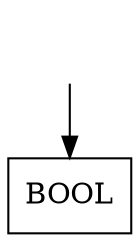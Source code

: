 digraph BOOLMETA {
	graph [center=true,
		forcelabels=true,
		nodesep=2.0,
		splines=ortho
	];
	n1	 [label=BOOL,
		shape=box];
	n2	 [label=" ",
		shape=none];
	n2 -> n1;
}
